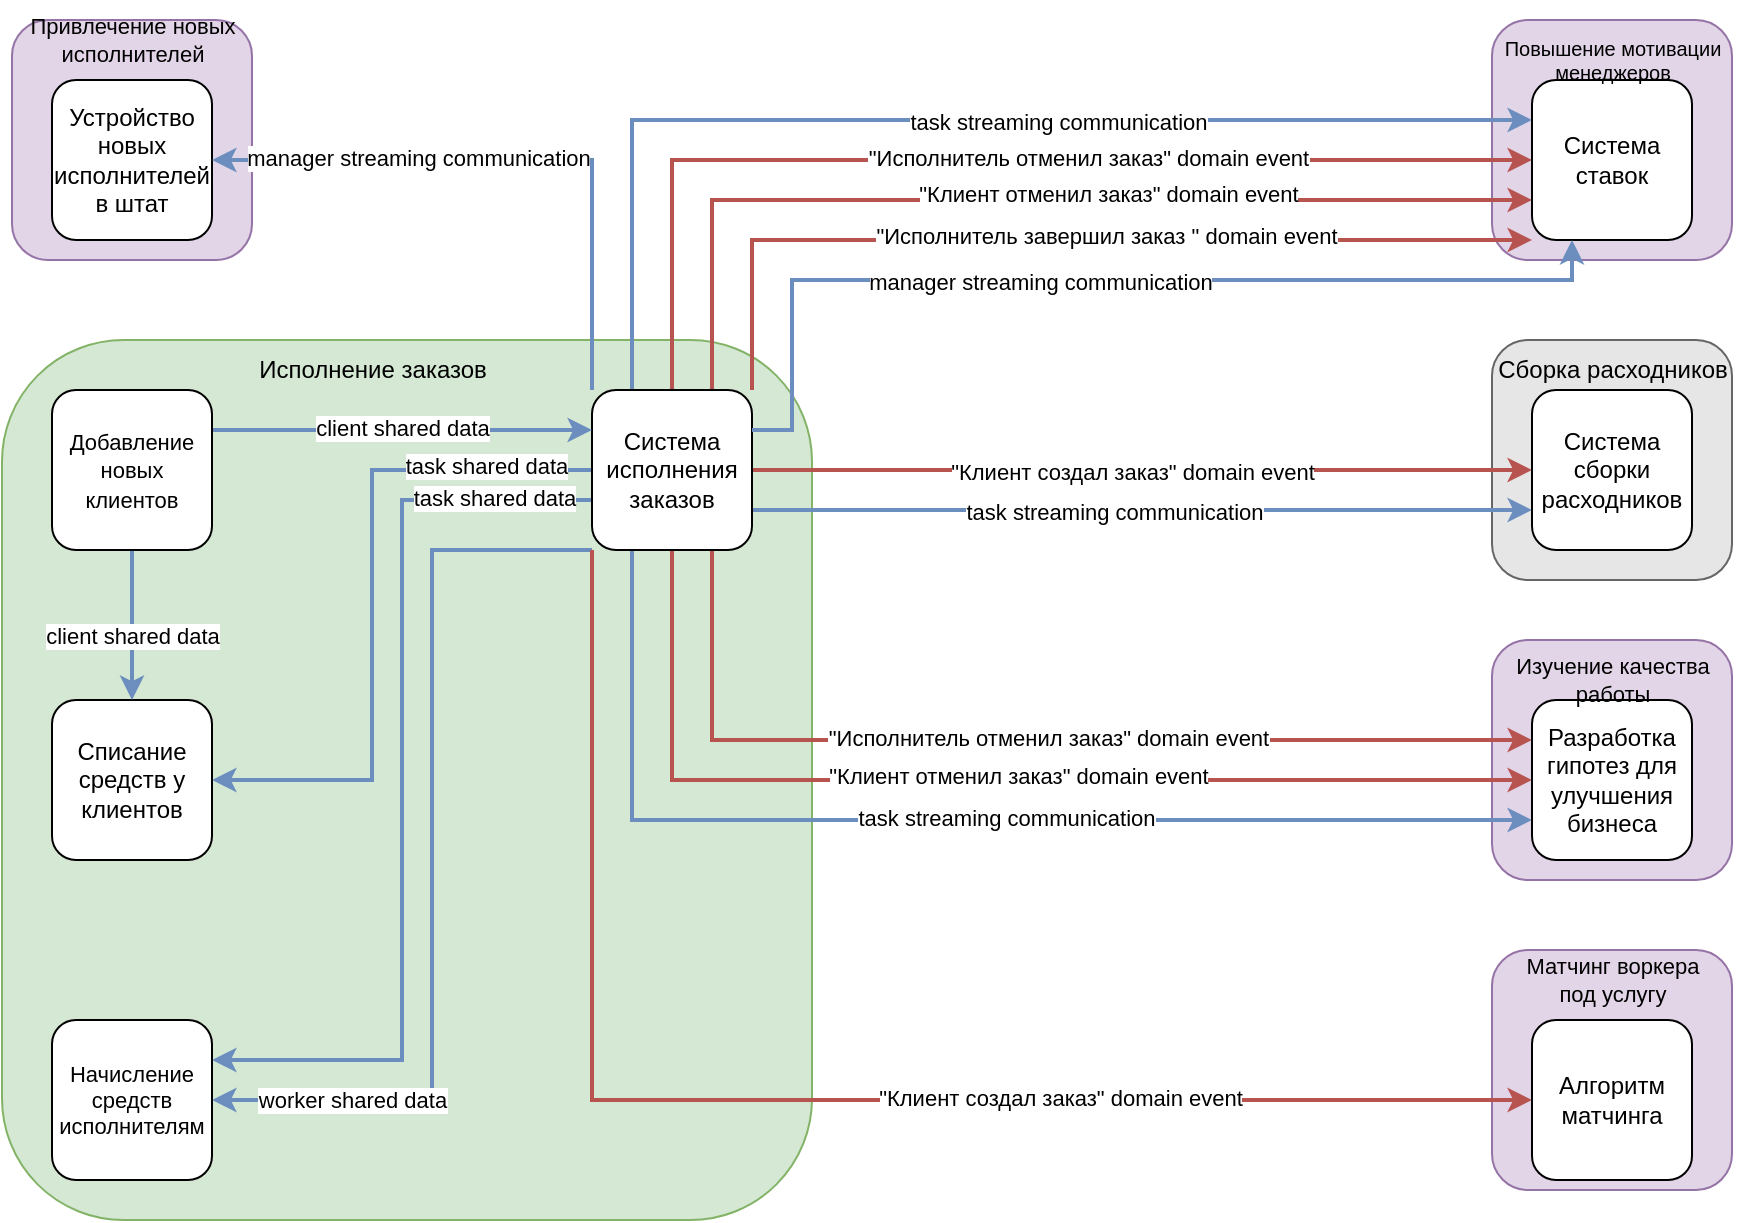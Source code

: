 <mxfile version="26.0.4">
  <diagram name="Страница — 1" id="VoO985jPRH64fFYadprU">
    <mxGraphModel dx="1434" dy="844" grid="1" gridSize="10" guides="1" tooltips="1" connect="1" arrows="1" fold="1" page="1" pageScale="1" pageWidth="827" pageHeight="1169" math="0" shadow="0">
      <root>
        <mxCell id="0" />
        <mxCell id="1" parent="0" />
        <mxCell id="-d-Q6MeKnVGko1SuWgzG-1" value="" style="rounded=1;whiteSpace=wrap;html=1;fillColor=#d5e8d4;strokeColor=#82b366;" parent="1" vertex="1">
          <mxGeometry x="35" y="480" width="405" height="440" as="geometry" />
        </mxCell>
        <mxCell id="-d-Q6MeKnVGko1SuWgzG-13" value="" style="rounded=1;whiteSpace=wrap;html=1;fillColor=#e1d5e7;strokeColor=#9673a6;" parent="1" vertex="1">
          <mxGeometry x="40" y="320" width="120" height="120" as="geometry" />
        </mxCell>
        <mxCell id="-d-Q6MeKnVGko1SuWgzG-11" value="" style="rounded=1;whiteSpace=wrap;html=1;fillColor=#e1d5e7;strokeColor=#9673a6;" parent="1" vertex="1">
          <mxGeometry x="780" y="785" width="120" height="120" as="geometry" />
        </mxCell>
        <mxCell id="-d-Q6MeKnVGko1SuWgzG-9" value="" style="rounded=1;whiteSpace=wrap;html=1;fillColor=#e1d5e7;strokeColor=#9673a6;" parent="1" vertex="1">
          <mxGeometry x="780" y="630" width="120" height="120" as="geometry" />
        </mxCell>
        <mxCell id="-d-Q6MeKnVGko1SuWgzG-6" value="" style="rounded=1;whiteSpace=wrap;html=1;fillColor=#E6E6E6;strokeColor=#666666;fontColor=#333333;" parent="1" vertex="1">
          <mxGeometry x="780" y="480" width="120" height="120" as="geometry" />
        </mxCell>
        <mxCell id="-d-Q6MeKnVGko1SuWgzG-8" value="Сборка расходников" style="text;html=1;align=center;verticalAlign=middle;resizable=0;points=[];autosize=1;strokeColor=none;fillColor=none;" parent="1" vertex="1">
          <mxGeometry x="770" y="480" width="140" height="30" as="geometry" />
        </mxCell>
        <mxCell id="HScQauIaBA3DNNaaYkHM-6" value="" style="rounded=1;whiteSpace=wrap;html=1;fillColor=#e1d5e7;strokeColor=#9673a6;" parent="1" vertex="1">
          <mxGeometry x="780" y="320" width="120" height="120" as="geometry" />
        </mxCell>
        <mxCell id="FXwzLCWcbfkPv1vozMQk-4" value="Устройство новых исполнителей в штат" style="whiteSpace=wrap;html=1;aspect=fixed;rounded=1;" parent="1" vertex="1">
          <mxGeometry x="60" y="350" width="80" height="80" as="geometry" />
        </mxCell>
        <mxCell id="FXwzLCWcbfkPv1vozMQk-10" style="edgeStyle=orthogonalEdgeStyle;rounded=0;orthogonalLoop=1;jettySize=auto;html=1;entryX=0;entryY=0.75;entryDx=0;entryDy=0;fillColor=#dae8fc;strokeColor=#6c8ebf;strokeWidth=2;exitX=1;exitY=0.75;exitDx=0;exitDy=0;" parent="1" source="FXwzLCWcbfkPv1vozMQk-5" target="FXwzLCWcbfkPv1vozMQk-6" edge="1">
          <mxGeometry relative="1" as="geometry" />
        </mxCell>
        <mxCell id="FXwzLCWcbfkPv1vozMQk-11" value="task streaming communication" style="edgeLabel;html=1;align=center;verticalAlign=middle;resizable=0;points=[];" parent="FXwzLCWcbfkPv1vozMQk-10" vertex="1" connectable="0">
          <mxGeometry x="-0.073" y="-1" relative="1" as="geometry">
            <mxPoint as="offset" />
          </mxGeometry>
        </mxCell>
        <mxCell id="FXwzLCWcbfkPv1vozMQk-12" style="edgeStyle=orthogonalEdgeStyle;rounded=0;orthogonalLoop=1;jettySize=auto;html=1;entryX=0;entryY=0.75;entryDx=0;entryDy=0;strokeColor=#6c8ebf;strokeWidth=2;align=center;verticalAlign=middle;fontFamily=Helvetica;fontSize=11;fontColor=default;labelBackgroundColor=default;endArrow=classic;fillColor=#dae8fc;exitX=0.25;exitY=1;exitDx=0;exitDy=0;" parent="1" source="FXwzLCWcbfkPv1vozMQk-5" target="FXwzLCWcbfkPv1vozMQk-8" edge="1">
          <mxGeometry relative="1" as="geometry">
            <Array as="points">
              <mxPoint x="350" y="720" />
            </Array>
          </mxGeometry>
        </mxCell>
        <mxCell id="FXwzLCWcbfkPv1vozMQk-13" value="task streaming communication" style="edgeLabel;html=1;align=center;verticalAlign=middle;resizable=0;points=[];rounded=0;strokeColor=#6c8ebf;strokeWidth=2;fontFamily=Helvetica;fontSize=11;fontColor=default;labelBackgroundColor=default;fillColor=#dae8fc;" parent="FXwzLCWcbfkPv1vozMQk-12" vertex="1" connectable="0">
          <mxGeometry x="0.373" y="1" relative="1" as="geometry">
            <mxPoint x="-80" as="offset" />
          </mxGeometry>
        </mxCell>
        <mxCell id="FXwzLCWcbfkPv1vozMQk-14" style="edgeStyle=orthogonalEdgeStyle;rounded=0;orthogonalLoop=1;jettySize=auto;html=1;entryX=0;entryY=0.25;entryDx=0;entryDy=0;strokeColor=#6c8ebf;strokeWidth=2;align=center;verticalAlign=middle;fontFamily=Helvetica;fontSize=11;fontColor=default;labelBackgroundColor=default;endArrow=classic;fillColor=#dae8fc;exitX=0.25;exitY=0;exitDx=0;exitDy=0;" parent="1" source="FXwzLCWcbfkPv1vozMQk-5" target="FXwzLCWcbfkPv1vozMQk-9" edge="1">
          <mxGeometry relative="1" as="geometry" />
        </mxCell>
        <mxCell id="FXwzLCWcbfkPv1vozMQk-15" value="task streaming communication" style="edgeLabel;html=1;align=center;verticalAlign=middle;resizable=0;points=[];rounded=0;strokeColor=#6c8ebf;strokeWidth=2;fontFamily=Helvetica;fontSize=11;fontColor=default;labelBackgroundColor=default;fillColor=#dae8fc;" parent="FXwzLCWcbfkPv1vozMQk-14" vertex="1" connectable="0">
          <mxGeometry x="-0.015" y="-1" relative="1" as="geometry">
            <mxPoint x="60" as="offset" />
          </mxGeometry>
        </mxCell>
        <mxCell id="FXwzLCWcbfkPv1vozMQk-16" style="edgeStyle=orthogonalEdgeStyle;rounded=0;orthogonalLoop=1;jettySize=auto;html=1;entryX=0;entryY=0.5;entryDx=0;entryDy=0;strokeWidth=2;fillColor=#f8cecc;strokeColor=#b85450;exitX=1;exitY=0.5;exitDx=0;exitDy=0;" parent="1" source="FXwzLCWcbfkPv1vozMQk-5" target="FXwzLCWcbfkPv1vozMQk-6" edge="1">
          <mxGeometry relative="1" as="geometry">
            <mxPoint x="410" y="380" as="sourcePoint" />
            <Array as="points">
              <mxPoint x="610" y="545" />
              <mxPoint x="610" y="545" />
            </Array>
          </mxGeometry>
        </mxCell>
        <mxCell id="FXwzLCWcbfkPv1vozMQk-17" value="&quot;Клиент создал заказ&quot; domain event" style="edgeLabel;html=1;align=center;verticalAlign=middle;resizable=0;points=[];" parent="FXwzLCWcbfkPv1vozMQk-16" vertex="1" connectable="0">
          <mxGeometry x="-0.025" y="-1" relative="1" as="geometry">
            <mxPoint as="offset" />
          </mxGeometry>
        </mxCell>
        <mxCell id="FXwzLCWcbfkPv1vozMQk-18" style="edgeStyle=orthogonalEdgeStyle;rounded=0;orthogonalLoop=1;jettySize=auto;html=1;exitX=0.5;exitY=1;exitDx=0;exitDy=0;entryX=0;entryY=0.5;entryDx=0;entryDy=0;strokeColor=#b85450;strokeWidth=2;align=center;verticalAlign=middle;fontFamily=Helvetica;fontSize=11;fontColor=default;labelBackgroundColor=default;endArrow=classic;fillColor=#f8cecc;" parent="1" source="FXwzLCWcbfkPv1vozMQk-5" target="FXwzLCWcbfkPv1vozMQk-8" edge="1">
          <mxGeometry relative="1" as="geometry">
            <Array as="points">
              <mxPoint x="370" y="700" />
            </Array>
          </mxGeometry>
        </mxCell>
        <mxCell id="FXwzLCWcbfkPv1vozMQk-19" value="&quot;Клиент отменил заказ&quot; domain event" style="edgeLabel;html=1;align=center;verticalAlign=middle;resizable=0;points=[];" parent="FXwzLCWcbfkPv1vozMQk-18" vertex="1" connectable="0">
          <mxGeometry x="-0.017" y="2" relative="1" as="geometry">
            <mxPoint x="20" as="offset" />
          </mxGeometry>
        </mxCell>
        <mxCell id="FXwzLCWcbfkPv1vozMQk-20" style="edgeStyle=orthogonalEdgeStyle;rounded=0;orthogonalLoop=1;jettySize=auto;html=1;exitX=0.75;exitY=1;exitDx=0;exitDy=0;entryX=0;entryY=0.25;entryDx=0;entryDy=0;strokeColor=#b85450;strokeWidth=2;align=center;verticalAlign=middle;fontFamily=Helvetica;fontSize=11;fontColor=default;labelBackgroundColor=default;endArrow=classic;fillColor=#f8cecc;" parent="1" source="FXwzLCWcbfkPv1vozMQk-5" target="FXwzLCWcbfkPv1vozMQk-8" edge="1">
          <mxGeometry relative="1" as="geometry">
            <Array as="points">
              <mxPoint x="390" y="680" />
            </Array>
          </mxGeometry>
        </mxCell>
        <mxCell id="FXwzLCWcbfkPv1vozMQk-21" value="&quot;Исполнитель отменил заказ&quot; domain event" style="edgeLabel;html=1;align=center;verticalAlign=middle;resizable=0;points=[];rounded=0;strokeColor=#b85450;strokeWidth=2;fontFamily=Helvetica;fontSize=11;fontColor=default;labelBackgroundColor=default;fillColor=#f8cecc;" parent="FXwzLCWcbfkPv1vozMQk-20" vertex="1" connectable="0">
          <mxGeometry x="-0.308" y="1" relative="1" as="geometry">
            <mxPoint x="88" as="offset" />
          </mxGeometry>
        </mxCell>
        <mxCell id="FXwzLCWcbfkPv1vozMQk-22" style="edgeStyle=orthogonalEdgeStyle;rounded=0;orthogonalLoop=1;jettySize=auto;html=1;strokeColor=#b85450;strokeWidth=2;align=center;verticalAlign=middle;fontFamily=Helvetica;fontSize=11;fontColor=default;labelBackgroundColor=default;endArrow=classic;fillColor=#f8cecc;entryX=0;entryY=0.5;entryDx=0;entryDy=0;" parent="1" source="FXwzLCWcbfkPv1vozMQk-5" target="FXwzLCWcbfkPv1vozMQk-9" edge="1">
          <mxGeometry relative="1" as="geometry">
            <mxPoint x="680" y="420" as="targetPoint" />
            <Array as="points">
              <mxPoint x="370" y="390" />
            </Array>
          </mxGeometry>
        </mxCell>
        <mxCell id="FXwzLCWcbfkPv1vozMQk-24" value="&quot;Исполнитель отменил заказ&quot; domain event" style="edgeLabel;html=1;align=center;verticalAlign=middle;resizable=0;points=[];" parent="FXwzLCWcbfkPv1vozMQk-22" vertex="1" connectable="0">
          <mxGeometry x="-0.329" y="-3" relative="1" as="geometry">
            <mxPoint x="140" y="-4" as="offset" />
          </mxGeometry>
        </mxCell>
        <mxCell id="FXwzLCWcbfkPv1vozMQk-25" style="edgeStyle=orthogonalEdgeStyle;rounded=0;orthogonalLoop=1;jettySize=auto;html=1;exitX=0.75;exitY=0;exitDx=0;exitDy=0;entryX=0;entryY=0.75;entryDx=0;entryDy=0;strokeColor=#b85450;strokeWidth=2;align=center;verticalAlign=middle;fontFamily=Helvetica;fontSize=11;fontColor=default;labelBackgroundColor=default;endArrow=classic;fillColor=#f8cecc;" parent="1" source="FXwzLCWcbfkPv1vozMQk-5" target="FXwzLCWcbfkPv1vozMQk-9" edge="1">
          <mxGeometry relative="1" as="geometry">
            <Array as="points">
              <mxPoint x="390" y="410" />
            </Array>
          </mxGeometry>
        </mxCell>
        <mxCell id="FXwzLCWcbfkPv1vozMQk-26" value="&quot;Клиент отменил заказ&quot; domain event" style="edgeLabel;html=1;align=center;verticalAlign=middle;resizable=0;points=[];rounded=0;strokeColor=#b85450;strokeWidth=2;fontFamily=Helvetica;fontSize=11;fontColor=default;labelBackgroundColor=default;fillColor=#f8cecc;" parent="FXwzLCWcbfkPv1vozMQk-25" vertex="1" connectable="0">
          <mxGeometry x="-0.552" y="3" relative="1" as="geometry">
            <mxPoint x="180" as="offset" />
          </mxGeometry>
        </mxCell>
        <mxCell id="FXwzLCWcbfkPv1vozMQk-29" style="edgeStyle=orthogonalEdgeStyle;rounded=0;orthogonalLoop=1;jettySize=auto;html=1;exitX=1;exitY=0;exitDx=0;exitDy=0;entryX=0;entryY=1;entryDx=0;entryDy=0;strokeColor=#b85450;strokeWidth=2;align=center;verticalAlign=middle;fontFamily=Helvetica;fontSize=11;fontColor=default;labelBackgroundColor=default;endArrow=classic;fillColor=#f8cecc;" parent="1" source="FXwzLCWcbfkPv1vozMQk-5" target="FXwzLCWcbfkPv1vozMQk-9" edge="1">
          <mxGeometry relative="1" as="geometry">
            <Array as="points">
              <mxPoint x="410" y="430" />
            </Array>
          </mxGeometry>
        </mxCell>
        <mxCell id="FXwzLCWcbfkPv1vozMQk-31" value="&quot;Исполнитель завершил заказ&lt;span style=&quot;color: light-dark(rgb(0, 0, 0), rgb(255, 255, 255));&quot;&gt;&amp;nbsp;&quot; domain event&lt;/span&gt;" style="edgeLabel;html=1;align=center;verticalAlign=middle;resizable=0;points=[];labelBackgroundColor=default;" parent="FXwzLCWcbfkPv1vozMQk-29" vertex="1" connectable="0">
          <mxGeometry x="-0.817" y="-1" relative="1" as="geometry">
            <mxPoint x="176" y="-35" as="offset" />
          </mxGeometry>
        </mxCell>
        <mxCell id="22VAuJL9Of5hzlI6LCMu-8" style="edgeStyle=orthogonalEdgeStyle;rounded=0;orthogonalLoop=1;jettySize=auto;html=1;entryX=1;entryY=0.5;entryDx=0;entryDy=0;exitX=0;exitY=0;exitDx=0;exitDy=0;strokeColor=#6c8ebf;strokeWidth=2;align=center;verticalAlign=middle;fontFamily=Helvetica;fontSize=11;fontColor=default;labelBackgroundColor=default;endArrow=classic;fillColor=#dae8fc;" parent="1" source="FXwzLCWcbfkPv1vozMQk-5" target="FXwzLCWcbfkPv1vozMQk-4" edge="1">
          <mxGeometry relative="1" as="geometry" />
        </mxCell>
        <mxCell id="22VAuJL9Of5hzlI6LCMu-9" value="manager streaming communication" style="edgeLabel;html=1;align=center;verticalAlign=middle;resizable=0;points=[];rounded=0;strokeColor=#6c8ebf;strokeWidth=2;fontFamily=Helvetica;fontSize=11;fontColor=default;labelBackgroundColor=default;fillColor=#dae8fc;" parent="22VAuJL9Of5hzlI6LCMu-8" vertex="1" connectable="0">
          <mxGeometry x="0.384" y="2" relative="1" as="geometry">
            <mxPoint x="9" y="-3" as="offset" />
          </mxGeometry>
        </mxCell>
        <mxCell id="oCAEOJP_YbTLE_1cRwXH-3" style="edgeStyle=orthogonalEdgeStyle;rounded=0;orthogonalLoop=1;jettySize=auto;html=1;exitX=0;exitY=1;exitDx=0;exitDy=0;entryX=1;entryY=0.5;entryDx=0;entryDy=0;strokeColor=#6c8ebf;strokeWidth=2;align=center;verticalAlign=middle;fontFamily=Helvetica;fontSize=11;fontColor=default;labelBackgroundColor=default;endArrow=classic;fillColor=#dae8fc;" parent="1" source="FXwzLCWcbfkPv1vozMQk-5" target="oCAEOJP_YbTLE_1cRwXH-2" edge="1">
          <mxGeometry relative="1" as="geometry">
            <Array as="points">
              <mxPoint x="250" y="585" />
              <mxPoint x="250" y="860" />
            </Array>
          </mxGeometry>
        </mxCell>
        <mxCell id="oCAEOJP_YbTLE_1cRwXH-4" value="worker shared data" style="edgeLabel;html=1;align=center;verticalAlign=middle;resizable=0;points=[];" parent="oCAEOJP_YbTLE_1cRwXH-3" vertex="1" connectable="0">
          <mxGeometry x="-0.333" y="-2" relative="1" as="geometry">
            <mxPoint x="-38" y="200" as="offset" />
          </mxGeometry>
        </mxCell>
        <mxCell id="oCAEOJP_YbTLE_1cRwXH-5" style="edgeStyle=orthogonalEdgeStyle;rounded=0;orthogonalLoop=1;jettySize=auto;html=1;exitX=0;exitY=1;exitDx=0;exitDy=0;entryX=0;entryY=0.5;entryDx=0;entryDy=0;strokeColor=#b85450;strokeWidth=2;align=center;verticalAlign=middle;fontFamily=Helvetica;fontSize=11;fontColor=default;labelBackgroundColor=default;endArrow=classic;fillColor=#f8cecc;" parent="1" source="FXwzLCWcbfkPv1vozMQk-5" target="oCAEOJP_YbTLE_1cRwXH-1" edge="1">
          <mxGeometry relative="1" as="geometry" />
        </mxCell>
        <mxCell id="oCAEOJP_YbTLE_1cRwXH-6" value="&quot;Клиент создал заказ&quot; domain event" style="edgeLabel;html=1;align=center;verticalAlign=middle;resizable=0;points=[];" parent="oCAEOJP_YbTLE_1cRwXH-5" vertex="1" connectable="0">
          <mxGeometry x="0.366" y="-2" relative="1" as="geometry">
            <mxPoint y="-3" as="offset" />
          </mxGeometry>
        </mxCell>
        <mxCell id="HScQauIaBA3DNNaaYkHM-1" style="edgeStyle=orthogonalEdgeStyle;rounded=0;orthogonalLoop=1;jettySize=auto;html=1;entryX=1;entryY=0.5;entryDx=0;entryDy=0;strokeColor=#6c8ebf;strokeWidth=2;align=center;verticalAlign=middle;fontFamily=Helvetica;fontSize=11;fontColor=default;labelBackgroundColor=default;endArrow=classic;fillColor=#dae8fc;" parent="1" source="FXwzLCWcbfkPv1vozMQk-5" target="FXwzLCWcbfkPv1vozMQk-7" edge="1">
          <mxGeometry relative="1" as="geometry">
            <Array as="points">
              <mxPoint x="220" y="545" />
              <mxPoint x="220" y="700" />
            </Array>
          </mxGeometry>
        </mxCell>
        <mxCell id="HScQauIaBA3DNNaaYkHM-3" value="task shared data" style="edgeLabel;html=1;align=center;verticalAlign=middle;resizable=0;points=[];" parent="HScQauIaBA3DNNaaYkHM-1" vertex="1" connectable="0">
          <mxGeometry x="-0.586" y="-1" relative="1" as="geometry">
            <mxPoint x="18" y="-1" as="offset" />
          </mxGeometry>
        </mxCell>
        <mxCell id="HScQauIaBA3DNNaaYkHM-2" style="edgeStyle=orthogonalEdgeStyle;rounded=0;orthogonalLoop=1;jettySize=auto;html=1;entryX=1;entryY=0.25;entryDx=0;entryDy=0;strokeColor=#6c8ebf;strokeWidth=2;align=center;verticalAlign=middle;fontFamily=Helvetica;fontSize=11;fontColor=default;labelBackgroundColor=default;endArrow=classic;fillColor=#dae8fc;" parent="1" source="FXwzLCWcbfkPv1vozMQk-5" target="oCAEOJP_YbTLE_1cRwXH-2" edge="1">
          <mxGeometry relative="1" as="geometry">
            <Array as="points">
              <mxPoint x="235" y="560" />
              <mxPoint x="235" y="840" />
            </Array>
          </mxGeometry>
        </mxCell>
        <mxCell id="HScQauIaBA3DNNaaYkHM-4" value="task shared data" style="edgeLabel;html=1;align=center;verticalAlign=middle;resizable=0;points=[];" parent="HScQauIaBA3DNNaaYkHM-2" vertex="1" connectable="0">
          <mxGeometry x="-0.705" y="4" relative="1" as="geometry">
            <mxPoint x="20" y="-5" as="offset" />
          </mxGeometry>
        </mxCell>
        <mxCell id="FXwzLCWcbfkPv1vozMQk-5" value="Система исполнения заказов" style="whiteSpace=wrap;html=1;aspect=fixed;rounded=1;strokeColor=default;align=center;verticalAlign=middle;fontFamily=Helvetica;fontSize=12;fontColor=default;fillColor=default;" parent="1" vertex="1">
          <mxGeometry x="330" y="505" width="80" height="80" as="geometry" />
        </mxCell>
        <mxCell id="FXwzLCWcbfkPv1vozMQk-6" value="Система сборки расходников" style="whiteSpace=wrap;html=1;aspect=fixed;rounded=1;strokeColor=default;align=center;verticalAlign=middle;fontFamily=Helvetica;fontSize=12;fontColor=default;fillColor=default;" parent="1" vertex="1">
          <mxGeometry x="800" y="505" width="80" height="80" as="geometry" />
        </mxCell>
        <mxCell id="FXwzLCWcbfkPv1vozMQk-7" value="Списание средств у клиентов" style="whiteSpace=wrap;html=1;aspect=fixed;rounded=1;strokeColor=default;align=center;verticalAlign=middle;fontFamily=Helvetica;fontSize=12;fontColor=default;fillColor=default;" parent="1" vertex="1">
          <mxGeometry x="60" y="660" width="80" height="80" as="geometry" />
        </mxCell>
        <mxCell id="FXwzLCWcbfkPv1vozMQk-8" value="Разработка гипотез для улучшения бизнеса" style="whiteSpace=wrap;html=1;aspect=fixed;rounded=1;strokeColor=default;align=center;verticalAlign=middle;fontFamily=Helvetica;fontSize=12;fontColor=default;fillColor=default;" parent="1" vertex="1">
          <mxGeometry x="800" y="660" width="80" height="80" as="geometry" />
        </mxCell>
        <mxCell id="FXwzLCWcbfkPv1vozMQk-9" value="Система ставок" style="whiteSpace=wrap;html=1;aspect=fixed;rounded=1;strokeColor=default;align=center;verticalAlign=middle;fontFamily=Helvetica;fontSize=12;fontColor=default;fillColor=default;" parent="1" vertex="1">
          <mxGeometry x="800" y="350" width="80" height="80" as="geometry" />
        </mxCell>
        <mxCell id="22VAuJL9Of5hzlI6LCMu-4" style="edgeStyle=orthogonalEdgeStyle;rounded=0;orthogonalLoop=1;jettySize=auto;html=1;entryX=0;entryY=0.25;entryDx=0;entryDy=0;strokeColor=#6c8ebf;strokeWidth=2;align=center;verticalAlign=middle;fontFamily=Helvetica;fontSize=11;fontColor=default;labelBackgroundColor=default;endArrow=classic;fillColor=#dae8fc;exitX=1;exitY=0.25;exitDx=0;exitDy=0;" parent="1" source="22VAuJL9Of5hzlI6LCMu-3" target="FXwzLCWcbfkPv1vozMQk-5" edge="1">
          <mxGeometry relative="1" as="geometry" />
        </mxCell>
        <mxCell id="22VAuJL9Of5hzlI6LCMu-5" value="client shared data" style="edgeLabel;html=1;align=center;verticalAlign=middle;resizable=0;points=[];rounded=0;strokeColor=#6c8ebf;strokeWidth=2;fontFamily=Helvetica;fontSize=11;fontColor=default;labelBackgroundColor=default;fillColor=#dae8fc;" parent="22VAuJL9Of5hzlI6LCMu-4" vertex="1" connectable="0">
          <mxGeometry x="-0.003" y="1" relative="1" as="geometry">
            <mxPoint as="offset" />
          </mxGeometry>
        </mxCell>
        <mxCell id="22VAuJL9Of5hzlI6LCMu-6" style="edgeStyle=orthogonalEdgeStyle;rounded=0;orthogonalLoop=1;jettySize=auto;html=1;strokeColor=#6c8ebf;strokeWidth=2;align=center;verticalAlign=middle;fontFamily=Helvetica;fontSize=11;fontColor=default;labelBackgroundColor=default;endArrow=classic;fillColor=#dae8fc;entryX=0.5;entryY=0;entryDx=0;entryDy=0;" parent="1" source="22VAuJL9Of5hzlI6LCMu-3" target="FXwzLCWcbfkPv1vozMQk-7" edge="1">
          <mxGeometry relative="1" as="geometry">
            <mxPoint x="100" y="640" as="targetPoint" />
          </mxGeometry>
        </mxCell>
        <mxCell id="22VAuJL9Of5hzlI6LCMu-7" value="client shared data" style="edgeLabel;html=1;align=center;verticalAlign=middle;resizable=0;points=[];rounded=0;strokeColor=#6c8ebf;strokeWidth=2;fontFamily=Helvetica;fontSize=11;fontColor=default;labelBackgroundColor=default;fillColor=#dae8fc;" parent="22VAuJL9Of5hzlI6LCMu-6" vertex="1" connectable="0">
          <mxGeometry x="0.127" relative="1" as="geometry">
            <mxPoint as="offset" />
          </mxGeometry>
        </mxCell>
        <mxCell id="22VAuJL9Of5hzlI6LCMu-3" value="&lt;span style=&quot;font-size: 11px;&quot;&gt;Добавление новых клиентов&lt;/span&gt;" style="whiteSpace=wrap;html=1;aspect=fixed;rounded=1;" parent="1" vertex="1">
          <mxGeometry x="60" y="505" width="80" height="80" as="geometry" />
        </mxCell>
        <mxCell id="22VAuJL9Of5hzlI6LCMu-10" style="edgeStyle=orthogonalEdgeStyle;rounded=0;orthogonalLoop=1;jettySize=auto;html=1;entryX=0.25;entryY=1;entryDx=0;entryDy=0;exitX=1;exitY=0.25;exitDx=0;exitDy=0;strokeColor=#6c8ebf;strokeWidth=2;align=center;verticalAlign=middle;fontFamily=Helvetica;fontSize=11;fontColor=default;labelBackgroundColor=default;endArrow=classic;fillColor=#dae8fc;" parent="1" source="FXwzLCWcbfkPv1vozMQk-5" target="FXwzLCWcbfkPv1vozMQk-9" edge="1">
          <mxGeometry relative="1" as="geometry">
            <mxPoint x="780" y="460" as="targetPoint" />
            <Array as="points">
              <mxPoint x="430" y="525" />
              <mxPoint x="430" y="450" />
              <mxPoint x="820" y="450" />
            </Array>
          </mxGeometry>
        </mxCell>
        <mxCell id="22VAuJL9Of5hzlI6LCMu-11" value="manager streaming communication" style="edgeLabel;html=1;align=center;verticalAlign=middle;resizable=0;points=[];" parent="22VAuJL9Of5hzlI6LCMu-10" vertex="1" connectable="0">
          <mxGeometry x="0.145" y="-1" relative="1" as="geometry">
            <mxPoint x="-70" as="offset" />
          </mxGeometry>
        </mxCell>
        <mxCell id="oCAEOJP_YbTLE_1cRwXH-1" value="Алгоритм матчинга" style="whiteSpace=wrap;html=1;aspect=fixed;rounded=1;strokeColor=default;align=center;verticalAlign=middle;fontFamily=Helvetica;fontSize=12;fontColor=default;fillColor=default;" parent="1" vertex="1">
          <mxGeometry x="800" y="820" width="80" height="80" as="geometry" />
        </mxCell>
        <mxCell id="oCAEOJP_YbTLE_1cRwXH-2" value="Начисление средств исполнителям" style="whiteSpace=wrap;html=1;aspect=fixed;rounded=1;strokeColor=default;align=center;verticalAlign=middle;fontFamily=Helvetica;fontSize=11;fontColor=default;fillColor=default;" parent="1" vertex="1">
          <mxGeometry x="60" y="820" width="80" height="80" as="geometry" />
        </mxCell>
        <mxCell id="-d-Q6MeKnVGko1SuWgzG-5" value="Исполнение заказов" style="text;html=1;align=center;verticalAlign=middle;resizable=0;points=[];autosize=1;strokeColor=none;fillColor=none;" parent="1" vertex="1">
          <mxGeometry x="150" y="480" width="140" height="30" as="geometry" />
        </mxCell>
        <mxCell id="-d-Q6MeKnVGko1SuWgzG-14" value="Привлечение новых&lt;div&gt;исполнителей&lt;/div&gt;" style="text;html=1;align=center;verticalAlign=middle;resizable=0;points=[];autosize=1;strokeColor=none;fillColor=none;fontSize=11;" parent="1" vertex="1">
          <mxGeometry x="35" y="310" width="130" height="40" as="geometry" />
        </mxCell>
        <mxCell id="-d-Q6MeKnVGko1SuWgzG-16" value="Повышение мотивации&lt;div&gt;менеджеров&lt;/div&gt;" style="text;html=1;align=center;verticalAlign=middle;resizable=0;points=[];autosize=1;strokeColor=none;fillColor=none;fontSize=10;" parent="1" vertex="1">
          <mxGeometry x="775" y="320" width="130" height="40" as="geometry" />
        </mxCell>
        <mxCell id="-d-Q6MeKnVGko1SuWgzG-10" value="Изучение качества&lt;div&gt;работы&lt;/div&gt;" style="text;html=1;align=center;verticalAlign=middle;resizable=0;points=[];autosize=1;strokeColor=none;fillColor=none;fontSize=11;" parent="1" vertex="1">
          <mxGeometry x="780" y="630" width="120" height="40" as="geometry" />
        </mxCell>
        <mxCell id="-d-Q6MeKnVGko1SuWgzG-12" value="Матчинг воркера&lt;div&gt;под услугу&lt;/div&gt;" style="text;html=1;align=center;verticalAlign=middle;resizable=0;points=[];autosize=1;strokeColor=none;fillColor=none;fontSize=11;" parent="1" vertex="1">
          <mxGeometry x="785" y="780" width="110" height="40" as="geometry" />
        </mxCell>
      </root>
    </mxGraphModel>
  </diagram>
</mxfile>
